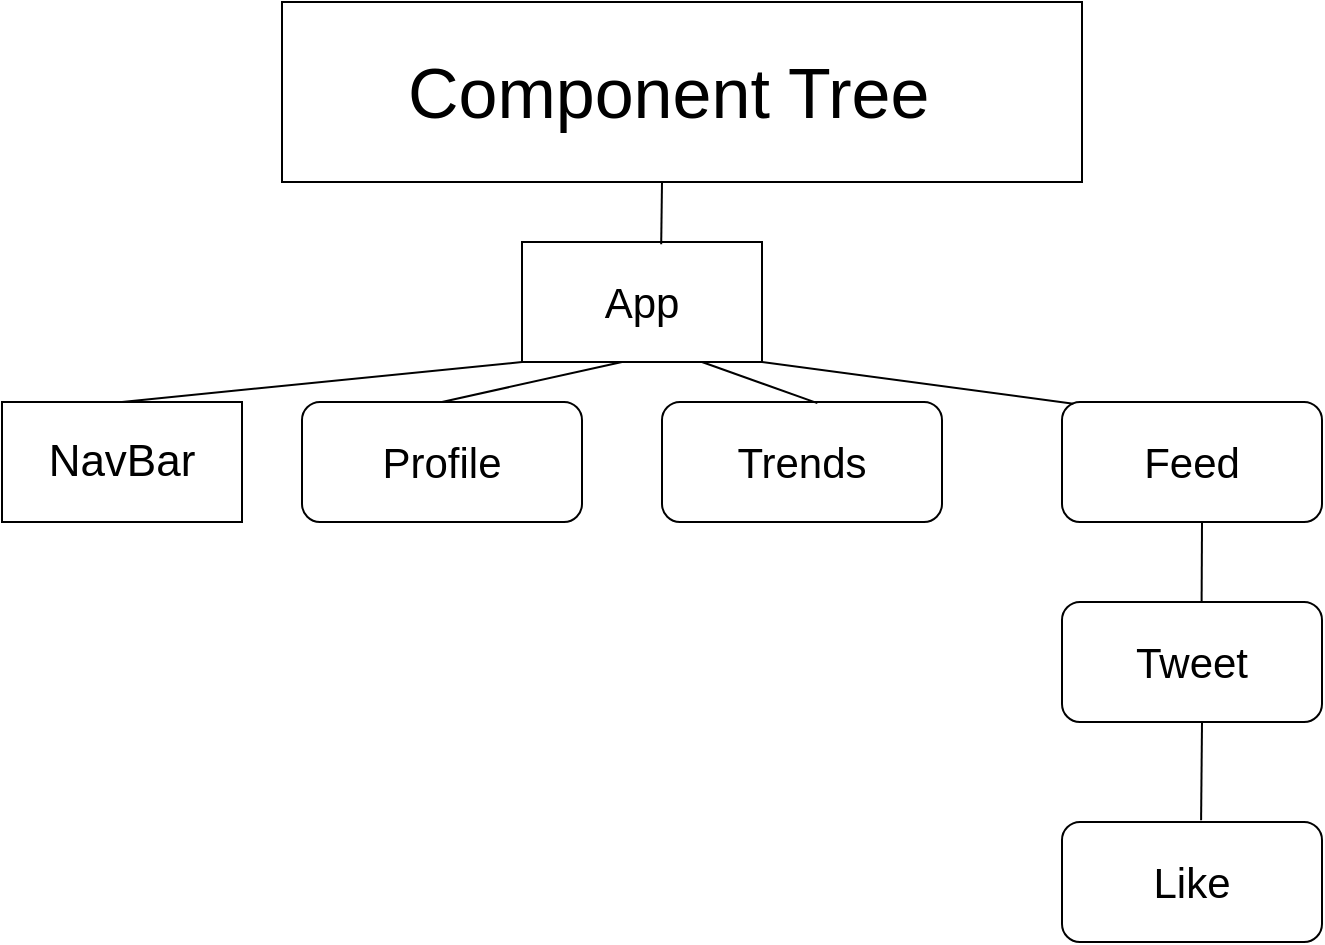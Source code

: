 <mxfile version="14.4.8" type="github">
  <diagram id="Jm4tmzTD5VmvSeZlG58w" name="Page-1">
    <mxGraphModel dx="601" dy="360" grid="1" gridSize="10" guides="1" tooltips="1" connect="1" arrows="1" fold="1" page="1" pageScale="1" pageWidth="850" pageHeight="1100" math="0" shadow="0">
      <root>
        <mxCell id="0" />
        <mxCell id="1" parent="0" />
        <mxCell id="py5nkk96zvFx1ynIxTmJ-2" value="" style="rounded=0;whiteSpace=wrap;html=1;" vertex="1" parent="1">
          <mxGeometry x="200" y="30" width="400" height="90" as="geometry" />
        </mxCell>
        <mxCell id="py5nkk96zvFx1ynIxTmJ-3" value="&lt;font style=&quot;font-size: 35px&quot;&gt;Component Tree&lt;/font&gt;&amp;nbsp;" style="text;html=1;strokeColor=none;fillColor=none;align=center;verticalAlign=middle;whiteSpace=wrap;rounded=0;" vertex="1" parent="1">
          <mxGeometry x="240" y="45" width="310" height="60" as="geometry" />
        </mxCell>
        <mxCell id="py5nkk96zvFx1ynIxTmJ-4" value="" style="rounded=0;whiteSpace=wrap;html=1;" vertex="1" parent="1">
          <mxGeometry x="320" y="150" width="120" height="60" as="geometry" />
        </mxCell>
        <mxCell id="py5nkk96zvFx1ynIxTmJ-5" value="&lt;font style=&quot;font-size: 21px&quot;&gt;App&lt;/font&gt;" style="text;html=1;strokeColor=none;fillColor=none;align=center;verticalAlign=middle;whiteSpace=wrap;rounded=0;" vertex="1" parent="1">
          <mxGeometry x="320" y="150" width="120" height="60" as="geometry" />
        </mxCell>
        <mxCell id="py5nkk96zvFx1ynIxTmJ-6" value="" style="rounded=0;whiteSpace=wrap;html=1;" vertex="1" parent="1">
          <mxGeometry x="60" y="230" width="120" height="60" as="geometry" />
        </mxCell>
        <mxCell id="py5nkk96zvFx1ynIxTmJ-7" value="&lt;font style=&quot;font-size: 22px&quot;&gt;NavBar&lt;/font&gt;" style="text;html=1;strokeColor=none;fillColor=none;align=center;verticalAlign=middle;whiteSpace=wrap;rounded=0;" vertex="1" parent="1">
          <mxGeometry x="60" y="230" width="120" height="60" as="geometry" />
        </mxCell>
        <mxCell id="py5nkk96zvFx1ynIxTmJ-8" value="" style="rounded=1;whiteSpace=wrap;html=1;" vertex="1" parent="1">
          <mxGeometry x="210" y="230" width="140" height="60" as="geometry" />
        </mxCell>
        <mxCell id="py5nkk96zvFx1ynIxTmJ-9" value="&lt;font style=&quot;font-size: 21px&quot;&gt;Profile&lt;/font&gt;" style="text;html=1;strokeColor=none;fillColor=none;align=center;verticalAlign=middle;whiteSpace=wrap;rounded=0;" vertex="1" parent="1">
          <mxGeometry x="210" y="230" width="140" height="60" as="geometry" />
        </mxCell>
        <mxCell id="py5nkk96zvFx1ynIxTmJ-10" value="" style="rounded=1;whiteSpace=wrap;html=1;" vertex="1" parent="1">
          <mxGeometry x="390" y="230" width="140" height="60" as="geometry" />
        </mxCell>
        <mxCell id="py5nkk96zvFx1ynIxTmJ-11" value="&lt;font style=&quot;font-size: 21px&quot;&gt;Trends&lt;/font&gt;" style="text;html=1;strokeColor=none;fillColor=none;align=center;verticalAlign=middle;whiteSpace=wrap;rounded=0;" vertex="1" parent="1">
          <mxGeometry x="390" y="230" width="140" height="60" as="geometry" />
        </mxCell>
        <mxCell id="py5nkk96zvFx1ynIxTmJ-12" value="" style="rounded=1;whiteSpace=wrap;html=1;" vertex="1" parent="1">
          <mxGeometry x="590" y="230" width="130" height="60" as="geometry" />
        </mxCell>
        <mxCell id="py5nkk96zvFx1ynIxTmJ-13" value="Feed" style="text;html=1;strokeColor=none;fillColor=none;align=center;verticalAlign=middle;whiteSpace=wrap;rounded=0;fontSize=21;" vertex="1" parent="1">
          <mxGeometry x="590" y="230" width="130" height="60" as="geometry" />
        </mxCell>
        <mxCell id="py5nkk96zvFx1ynIxTmJ-14" value="" style="rounded=1;whiteSpace=wrap;html=1;fontSize=21;" vertex="1" parent="1">
          <mxGeometry x="590" y="330" width="130" height="60" as="geometry" />
        </mxCell>
        <mxCell id="py5nkk96zvFx1ynIxTmJ-15" value="Tweet" style="text;html=1;strokeColor=none;fillColor=none;align=center;verticalAlign=middle;whiteSpace=wrap;rounded=0;fontSize=21;" vertex="1" parent="1">
          <mxGeometry x="590" y="330" width="130" height="60" as="geometry" />
        </mxCell>
        <mxCell id="py5nkk96zvFx1ynIxTmJ-16" value="" style="rounded=1;whiteSpace=wrap;html=1;fontSize=21;" vertex="1" parent="1">
          <mxGeometry x="590" y="440" width="130" height="60" as="geometry" />
        </mxCell>
        <mxCell id="py5nkk96zvFx1ynIxTmJ-17" value="Like" style="text;html=1;strokeColor=none;fillColor=none;align=center;verticalAlign=middle;whiteSpace=wrap;rounded=0;fontSize=21;" vertex="1" parent="1">
          <mxGeometry x="590" y="440" width="130" height="60" as="geometry" />
        </mxCell>
        <mxCell id="py5nkk96zvFx1ynIxTmJ-18" value="" style="endArrow=none;html=1;fontSize=21;exitX=0.58;exitY=0.019;exitDx=0;exitDy=0;exitPerimeter=0;" edge="1" parent="1" source="py5nkk96zvFx1ynIxTmJ-5">
          <mxGeometry width="50" height="50" relative="1" as="geometry">
            <mxPoint x="340" y="170" as="sourcePoint" />
            <mxPoint x="390" y="120" as="targetPoint" />
          </mxGeometry>
        </mxCell>
        <mxCell id="py5nkk96zvFx1ynIxTmJ-20" value="" style="endArrow=none;html=1;fontSize=21;exitX=0.5;exitY=0;exitDx=0;exitDy=0;" edge="1" parent="1" source="py5nkk96zvFx1ynIxTmJ-7">
          <mxGeometry width="50" height="50" relative="1" as="geometry">
            <mxPoint x="270" y="260" as="sourcePoint" />
            <mxPoint x="320" y="210" as="targetPoint" />
          </mxGeometry>
        </mxCell>
        <mxCell id="py5nkk96zvFx1ynIxTmJ-21" value="" style="endArrow=none;html=1;fontSize=21;exitX=0.5;exitY=0;exitDx=0;exitDy=0;" edge="1" parent="1" source="py5nkk96zvFx1ynIxTmJ-9">
          <mxGeometry width="50" height="50" relative="1" as="geometry">
            <mxPoint x="320" y="260" as="sourcePoint" />
            <mxPoint x="370" y="210" as="targetPoint" />
          </mxGeometry>
        </mxCell>
        <mxCell id="py5nkk96zvFx1ynIxTmJ-22" value="" style="endArrow=none;html=1;fontSize=21;exitX=0.555;exitY=0.009;exitDx=0;exitDy=0;exitPerimeter=0;" edge="1" parent="1" source="py5nkk96zvFx1ynIxTmJ-11">
          <mxGeometry width="50" height="50" relative="1" as="geometry">
            <mxPoint x="360" y="260" as="sourcePoint" />
            <mxPoint x="410" y="210" as="targetPoint" />
          </mxGeometry>
        </mxCell>
        <mxCell id="py5nkk96zvFx1ynIxTmJ-23" value="" style="endArrow=none;html=1;fontSize=21;exitX=0.044;exitY=0.014;exitDx=0;exitDy=0;exitPerimeter=0;" edge="1" parent="1" source="py5nkk96zvFx1ynIxTmJ-13">
          <mxGeometry width="50" height="50" relative="1" as="geometry">
            <mxPoint x="390" y="260" as="sourcePoint" />
            <mxPoint x="440" y="210" as="targetPoint" />
          </mxGeometry>
        </mxCell>
        <mxCell id="py5nkk96zvFx1ynIxTmJ-24" value="" style="endArrow=none;html=1;fontSize=21;exitX=0.537;exitY=-0.005;exitDx=0;exitDy=0;exitPerimeter=0;" edge="1" parent="1" source="py5nkk96zvFx1ynIxTmJ-15">
          <mxGeometry width="50" height="50" relative="1" as="geometry">
            <mxPoint x="610" y="340" as="sourcePoint" />
            <mxPoint x="660" y="290" as="targetPoint" />
          </mxGeometry>
        </mxCell>
        <mxCell id="py5nkk96zvFx1ynIxTmJ-25" value="" style="endArrow=none;html=1;fontSize=21;exitX=0.535;exitY=-0.014;exitDx=0;exitDy=0;exitPerimeter=0;" edge="1" parent="1" source="py5nkk96zvFx1ynIxTmJ-17">
          <mxGeometry width="50" height="50" relative="1" as="geometry">
            <mxPoint x="610" y="440" as="sourcePoint" />
            <mxPoint x="660" y="390" as="targetPoint" />
          </mxGeometry>
        </mxCell>
      </root>
    </mxGraphModel>
  </diagram>
</mxfile>
